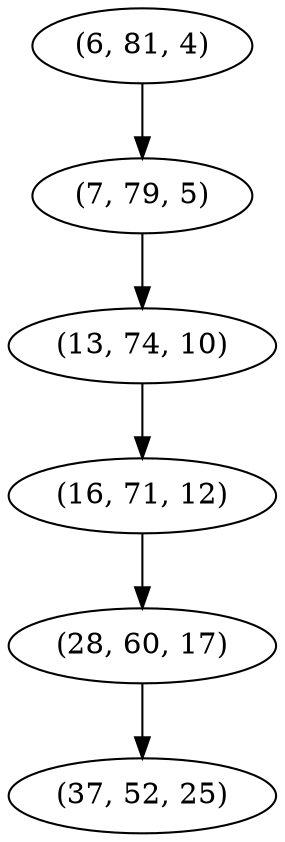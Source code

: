 digraph tree {
    "(6, 81, 4)";
    "(7, 79, 5)";
    "(13, 74, 10)";
    "(16, 71, 12)";
    "(28, 60, 17)";
    "(37, 52, 25)";
    "(6, 81, 4)" -> "(7, 79, 5)";
    "(7, 79, 5)" -> "(13, 74, 10)";
    "(13, 74, 10)" -> "(16, 71, 12)";
    "(16, 71, 12)" -> "(28, 60, 17)";
    "(28, 60, 17)" -> "(37, 52, 25)";
}
